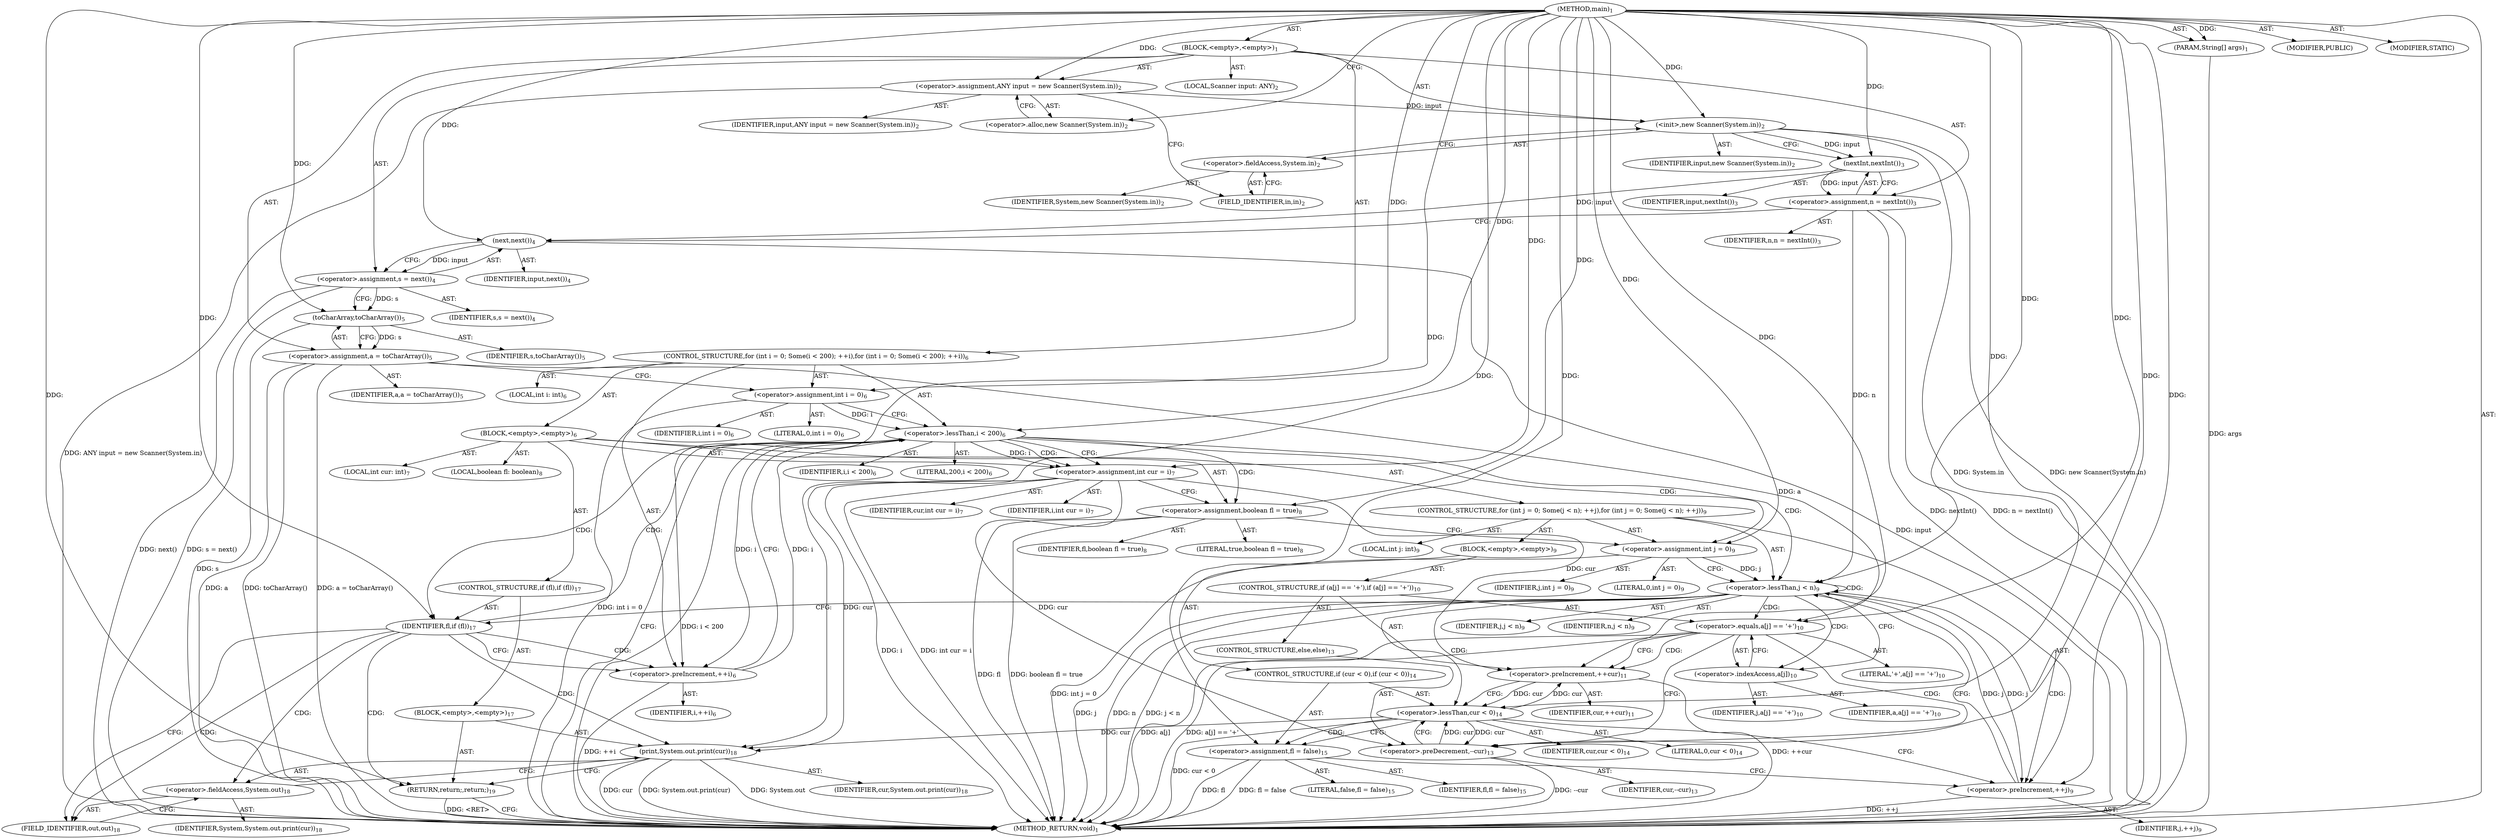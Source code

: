digraph "main" {  
"19" [label = <(METHOD,main)<SUB>1</SUB>> ]
"20" [label = <(PARAM,String[] args)<SUB>1</SUB>> ]
"21" [label = <(BLOCK,&lt;empty&gt;,&lt;empty&gt;)<SUB>1</SUB>> ]
"4" [label = <(LOCAL,Scanner input: ANY)<SUB>2</SUB>> ]
"22" [label = <(&lt;operator&gt;.assignment,ANY input = new Scanner(System.in))<SUB>2</SUB>> ]
"23" [label = <(IDENTIFIER,input,ANY input = new Scanner(System.in))<SUB>2</SUB>> ]
"24" [label = <(&lt;operator&gt;.alloc,new Scanner(System.in))<SUB>2</SUB>> ]
"25" [label = <(&lt;init&gt;,new Scanner(System.in))<SUB>2</SUB>> ]
"3" [label = <(IDENTIFIER,input,new Scanner(System.in))<SUB>2</SUB>> ]
"26" [label = <(&lt;operator&gt;.fieldAccess,System.in)<SUB>2</SUB>> ]
"27" [label = <(IDENTIFIER,System,new Scanner(System.in))<SUB>2</SUB>> ]
"28" [label = <(FIELD_IDENTIFIER,in,in)<SUB>2</SUB>> ]
"29" [label = <(&lt;operator&gt;.assignment,n = nextInt())<SUB>3</SUB>> ]
"30" [label = <(IDENTIFIER,n,n = nextInt())<SUB>3</SUB>> ]
"31" [label = <(nextInt,nextInt())<SUB>3</SUB>> ]
"32" [label = <(IDENTIFIER,input,nextInt())<SUB>3</SUB>> ]
"33" [label = <(&lt;operator&gt;.assignment,s = next())<SUB>4</SUB>> ]
"34" [label = <(IDENTIFIER,s,s = next())<SUB>4</SUB>> ]
"35" [label = <(next,next())<SUB>4</SUB>> ]
"36" [label = <(IDENTIFIER,input,next())<SUB>4</SUB>> ]
"37" [label = <(&lt;operator&gt;.assignment,a = toCharArray())<SUB>5</SUB>> ]
"38" [label = <(IDENTIFIER,a,a = toCharArray())<SUB>5</SUB>> ]
"39" [label = <(toCharArray,toCharArray())<SUB>5</SUB>> ]
"40" [label = <(IDENTIFIER,s,toCharArray())<SUB>5</SUB>> ]
"41" [label = <(CONTROL_STRUCTURE,for (int i = 0; Some(i &lt; 200); ++i),for (int i = 0; Some(i &lt; 200); ++i))<SUB>6</SUB>> ]
"42" [label = <(LOCAL,int i: int)<SUB>6</SUB>> ]
"43" [label = <(&lt;operator&gt;.assignment,int i = 0)<SUB>6</SUB>> ]
"44" [label = <(IDENTIFIER,i,int i = 0)<SUB>6</SUB>> ]
"45" [label = <(LITERAL,0,int i = 0)<SUB>6</SUB>> ]
"46" [label = <(&lt;operator&gt;.lessThan,i &lt; 200)<SUB>6</SUB>> ]
"47" [label = <(IDENTIFIER,i,i &lt; 200)<SUB>6</SUB>> ]
"48" [label = <(LITERAL,200,i &lt; 200)<SUB>6</SUB>> ]
"49" [label = <(&lt;operator&gt;.preIncrement,++i)<SUB>6</SUB>> ]
"50" [label = <(IDENTIFIER,i,++i)<SUB>6</SUB>> ]
"51" [label = <(BLOCK,&lt;empty&gt;,&lt;empty&gt;)<SUB>6</SUB>> ]
"52" [label = <(LOCAL,int cur: int)<SUB>7</SUB>> ]
"53" [label = <(&lt;operator&gt;.assignment,int cur = i)<SUB>7</SUB>> ]
"54" [label = <(IDENTIFIER,cur,int cur = i)<SUB>7</SUB>> ]
"55" [label = <(IDENTIFIER,i,int cur = i)<SUB>7</SUB>> ]
"56" [label = <(LOCAL,boolean fl: boolean)<SUB>8</SUB>> ]
"57" [label = <(&lt;operator&gt;.assignment,boolean fl = true)<SUB>8</SUB>> ]
"58" [label = <(IDENTIFIER,fl,boolean fl = true)<SUB>8</SUB>> ]
"59" [label = <(LITERAL,true,boolean fl = true)<SUB>8</SUB>> ]
"60" [label = <(CONTROL_STRUCTURE,for (int j = 0; Some(j &lt; n); ++j),for (int j = 0; Some(j &lt; n); ++j))<SUB>9</SUB>> ]
"61" [label = <(LOCAL,int j: int)<SUB>9</SUB>> ]
"62" [label = <(&lt;operator&gt;.assignment,int j = 0)<SUB>9</SUB>> ]
"63" [label = <(IDENTIFIER,j,int j = 0)<SUB>9</SUB>> ]
"64" [label = <(LITERAL,0,int j = 0)<SUB>9</SUB>> ]
"65" [label = <(&lt;operator&gt;.lessThan,j &lt; n)<SUB>9</SUB>> ]
"66" [label = <(IDENTIFIER,j,j &lt; n)<SUB>9</SUB>> ]
"67" [label = <(IDENTIFIER,n,j &lt; n)<SUB>9</SUB>> ]
"68" [label = <(&lt;operator&gt;.preIncrement,++j)<SUB>9</SUB>> ]
"69" [label = <(IDENTIFIER,j,++j)<SUB>9</SUB>> ]
"70" [label = <(BLOCK,&lt;empty&gt;,&lt;empty&gt;)<SUB>9</SUB>> ]
"71" [label = <(CONTROL_STRUCTURE,if (a[j] == '+'),if (a[j] == '+'))<SUB>10</SUB>> ]
"72" [label = <(&lt;operator&gt;.equals,a[j] == '+')<SUB>10</SUB>> ]
"73" [label = <(&lt;operator&gt;.indexAccess,a[j])<SUB>10</SUB>> ]
"74" [label = <(IDENTIFIER,a,a[j] == '+')<SUB>10</SUB>> ]
"75" [label = <(IDENTIFIER,j,a[j] == '+')<SUB>10</SUB>> ]
"76" [label = <(LITERAL,'+',a[j] == '+')<SUB>10</SUB>> ]
"77" [label = <(&lt;operator&gt;.preIncrement,++cur)<SUB>11</SUB>> ]
"78" [label = <(IDENTIFIER,cur,++cur)<SUB>11</SUB>> ]
"79" [label = <(CONTROL_STRUCTURE,else,else)<SUB>13</SUB>> ]
"80" [label = <(&lt;operator&gt;.preDecrement,--cur)<SUB>13</SUB>> ]
"81" [label = <(IDENTIFIER,cur,--cur)<SUB>13</SUB>> ]
"82" [label = <(CONTROL_STRUCTURE,if (cur &lt; 0),if (cur &lt; 0))<SUB>14</SUB>> ]
"83" [label = <(&lt;operator&gt;.lessThan,cur &lt; 0)<SUB>14</SUB>> ]
"84" [label = <(IDENTIFIER,cur,cur &lt; 0)<SUB>14</SUB>> ]
"85" [label = <(LITERAL,0,cur &lt; 0)<SUB>14</SUB>> ]
"86" [label = <(&lt;operator&gt;.assignment,fl = false)<SUB>15</SUB>> ]
"87" [label = <(IDENTIFIER,fl,fl = false)<SUB>15</SUB>> ]
"88" [label = <(LITERAL,false,fl = false)<SUB>15</SUB>> ]
"89" [label = <(CONTROL_STRUCTURE,if (fl),if (fl))<SUB>17</SUB>> ]
"90" [label = <(IDENTIFIER,fl,if (fl))<SUB>17</SUB>> ]
"91" [label = <(BLOCK,&lt;empty&gt;,&lt;empty&gt;)<SUB>17</SUB>> ]
"92" [label = <(print,System.out.print(cur))<SUB>18</SUB>> ]
"93" [label = <(&lt;operator&gt;.fieldAccess,System.out)<SUB>18</SUB>> ]
"94" [label = <(IDENTIFIER,System,System.out.print(cur))<SUB>18</SUB>> ]
"95" [label = <(FIELD_IDENTIFIER,out,out)<SUB>18</SUB>> ]
"96" [label = <(IDENTIFIER,cur,System.out.print(cur))<SUB>18</SUB>> ]
"97" [label = <(RETURN,return;,return;)<SUB>19</SUB>> ]
"98" [label = <(MODIFIER,PUBLIC)> ]
"99" [label = <(MODIFIER,STATIC)> ]
"100" [label = <(METHOD_RETURN,void)<SUB>1</SUB>> ]
  "19" -> "20"  [ label = "AST: "] 
  "19" -> "21"  [ label = "AST: "] 
  "19" -> "98"  [ label = "AST: "] 
  "19" -> "99"  [ label = "AST: "] 
  "19" -> "100"  [ label = "AST: "] 
  "21" -> "4"  [ label = "AST: "] 
  "21" -> "22"  [ label = "AST: "] 
  "21" -> "25"  [ label = "AST: "] 
  "21" -> "29"  [ label = "AST: "] 
  "21" -> "33"  [ label = "AST: "] 
  "21" -> "37"  [ label = "AST: "] 
  "21" -> "41"  [ label = "AST: "] 
  "22" -> "23"  [ label = "AST: "] 
  "22" -> "24"  [ label = "AST: "] 
  "25" -> "3"  [ label = "AST: "] 
  "25" -> "26"  [ label = "AST: "] 
  "26" -> "27"  [ label = "AST: "] 
  "26" -> "28"  [ label = "AST: "] 
  "29" -> "30"  [ label = "AST: "] 
  "29" -> "31"  [ label = "AST: "] 
  "31" -> "32"  [ label = "AST: "] 
  "33" -> "34"  [ label = "AST: "] 
  "33" -> "35"  [ label = "AST: "] 
  "35" -> "36"  [ label = "AST: "] 
  "37" -> "38"  [ label = "AST: "] 
  "37" -> "39"  [ label = "AST: "] 
  "39" -> "40"  [ label = "AST: "] 
  "41" -> "42"  [ label = "AST: "] 
  "41" -> "43"  [ label = "AST: "] 
  "41" -> "46"  [ label = "AST: "] 
  "41" -> "49"  [ label = "AST: "] 
  "41" -> "51"  [ label = "AST: "] 
  "43" -> "44"  [ label = "AST: "] 
  "43" -> "45"  [ label = "AST: "] 
  "46" -> "47"  [ label = "AST: "] 
  "46" -> "48"  [ label = "AST: "] 
  "49" -> "50"  [ label = "AST: "] 
  "51" -> "52"  [ label = "AST: "] 
  "51" -> "53"  [ label = "AST: "] 
  "51" -> "56"  [ label = "AST: "] 
  "51" -> "57"  [ label = "AST: "] 
  "51" -> "60"  [ label = "AST: "] 
  "51" -> "89"  [ label = "AST: "] 
  "53" -> "54"  [ label = "AST: "] 
  "53" -> "55"  [ label = "AST: "] 
  "57" -> "58"  [ label = "AST: "] 
  "57" -> "59"  [ label = "AST: "] 
  "60" -> "61"  [ label = "AST: "] 
  "60" -> "62"  [ label = "AST: "] 
  "60" -> "65"  [ label = "AST: "] 
  "60" -> "68"  [ label = "AST: "] 
  "60" -> "70"  [ label = "AST: "] 
  "62" -> "63"  [ label = "AST: "] 
  "62" -> "64"  [ label = "AST: "] 
  "65" -> "66"  [ label = "AST: "] 
  "65" -> "67"  [ label = "AST: "] 
  "68" -> "69"  [ label = "AST: "] 
  "70" -> "71"  [ label = "AST: "] 
  "70" -> "82"  [ label = "AST: "] 
  "71" -> "72"  [ label = "AST: "] 
  "71" -> "77"  [ label = "AST: "] 
  "71" -> "79"  [ label = "AST: "] 
  "72" -> "73"  [ label = "AST: "] 
  "72" -> "76"  [ label = "AST: "] 
  "73" -> "74"  [ label = "AST: "] 
  "73" -> "75"  [ label = "AST: "] 
  "77" -> "78"  [ label = "AST: "] 
  "79" -> "80"  [ label = "AST: "] 
  "80" -> "81"  [ label = "AST: "] 
  "82" -> "83"  [ label = "AST: "] 
  "82" -> "86"  [ label = "AST: "] 
  "83" -> "84"  [ label = "AST: "] 
  "83" -> "85"  [ label = "AST: "] 
  "86" -> "87"  [ label = "AST: "] 
  "86" -> "88"  [ label = "AST: "] 
  "89" -> "90"  [ label = "AST: "] 
  "89" -> "91"  [ label = "AST: "] 
  "91" -> "92"  [ label = "AST: "] 
  "91" -> "97"  [ label = "AST: "] 
  "92" -> "93"  [ label = "AST: "] 
  "92" -> "96"  [ label = "AST: "] 
  "93" -> "94"  [ label = "AST: "] 
  "93" -> "95"  [ label = "AST: "] 
  "22" -> "28"  [ label = "CFG: "] 
  "25" -> "31"  [ label = "CFG: "] 
  "29" -> "35"  [ label = "CFG: "] 
  "33" -> "39"  [ label = "CFG: "] 
  "37" -> "43"  [ label = "CFG: "] 
  "24" -> "22"  [ label = "CFG: "] 
  "26" -> "25"  [ label = "CFG: "] 
  "31" -> "29"  [ label = "CFG: "] 
  "35" -> "33"  [ label = "CFG: "] 
  "39" -> "37"  [ label = "CFG: "] 
  "43" -> "46"  [ label = "CFG: "] 
  "46" -> "100"  [ label = "CFG: "] 
  "46" -> "53"  [ label = "CFG: "] 
  "49" -> "46"  [ label = "CFG: "] 
  "28" -> "26"  [ label = "CFG: "] 
  "53" -> "57"  [ label = "CFG: "] 
  "57" -> "62"  [ label = "CFG: "] 
  "62" -> "65"  [ label = "CFG: "] 
  "65" -> "90"  [ label = "CFG: "] 
  "65" -> "73"  [ label = "CFG: "] 
  "68" -> "65"  [ label = "CFG: "] 
  "90" -> "95"  [ label = "CFG: "] 
  "90" -> "49"  [ label = "CFG: "] 
  "92" -> "97"  [ label = "CFG: "] 
  "97" -> "100"  [ label = "CFG: "] 
  "72" -> "77"  [ label = "CFG: "] 
  "72" -> "80"  [ label = "CFG: "] 
  "77" -> "83"  [ label = "CFG: "] 
  "83" -> "86"  [ label = "CFG: "] 
  "83" -> "68"  [ label = "CFG: "] 
  "86" -> "68"  [ label = "CFG: "] 
  "93" -> "92"  [ label = "CFG: "] 
  "73" -> "72"  [ label = "CFG: "] 
  "80" -> "83"  [ label = "CFG: "] 
  "95" -> "93"  [ label = "CFG: "] 
  "19" -> "24"  [ label = "CFG: "] 
  "97" -> "100"  [ label = "DDG: &lt;RET&gt;"] 
  "20" -> "100"  [ label = "DDG: args"] 
  "22" -> "100"  [ label = "DDG: ANY input = new Scanner(System.in)"] 
  "25" -> "100"  [ label = "DDG: System.in"] 
  "25" -> "100"  [ label = "DDG: new Scanner(System.in)"] 
  "29" -> "100"  [ label = "DDG: nextInt()"] 
  "29" -> "100"  [ label = "DDG: n = nextInt()"] 
  "35" -> "100"  [ label = "DDG: input"] 
  "33" -> "100"  [ label = "DDG: next()"] 
  "33" -> "100"  [ label = "DDG: s = next()"] 
  "37" -> "100"  [ label = "DDG: a"] 
  "39" -> "100"  [ label = "DDG: s"] 
  "37" -> "100"  [ label = "DDG: toCharArray()"] 
  "37" -> "100"  [ label = "DDG: a = toCharArray()"] 
  "43" -> "100"  [ label = "DDG: int i = 0"] 
  "46" -> "100"  [ label = "DDG: i &lt; 200"] 
  "53" -> "100"  [ label = "DDG: i"] 
  "53" -> "100"  [ label = "DDG: int cur = i"] 
  "57" -> "100"  [ label = "DDG: fl"] 
  "57" -> "100"  [ label = "DDG: boolean fl = true"] 
  "62" -> "100"  [ label = "DDG: int j = 0"] 
  "65" -> "100"  [ label = "DDG: j"] 
  "65" -> "100"  [ label = "DDG: n"] 
  "65" -> "100"  [ label = "DDG: j &lt; n"] 
  "49" -> "100"  [ label = "DDG: ++i"] 
  "92" -> "100"  [ label = "DDG: System.out"] 
  "92" -> "100"  [ label = "DDG: cur"] 
  "92" -> "100"  [ label = "DDG: System.out.print(cur)"] 
  "72" -> "100"  [ label = "DDG: a[j]"] 
  "72" -> "100"  [ label = "DDG: a[j] == '+'"] 
  "80" -> "100"  [ label = "DDG: --cur"] 
  "77" -> "100"  [ label = "DDG: ++cur"] 
  "83" -> "100"  [ label = "DDG: cur &lt; 0"] 
  "86" -> "100"  [ label = "DDG: fl"] 
  "86" -> "100"  [ label = "DDG: fl = false"] 
  "68" -> "100"  [ label = "DDG: ++j"] 
  "19" -> "20"  [ label = "DDG: "] 
  "19" -> "22"  [ label = "DDG: "] 
  "31" -> "29"  [ label = "DDG: input"] 
  "35" -> "33"  [ label = "DDG: input"] 
  "39" -> "37"  [ label = "DDG: s"] 
  "22" -> "25"  [ label = "DDG: input"] 
  "19" -> "25"  [ label = "DDG: "] 
  "19" -> "43"  [ label = "DDG: "] 
  "25" -> "31"  [ label = "DDG: input"] 
  "19" -> "31"  [ label = "DDG: "] 
  "31" -> "35"  [ label = "DDG: input"] 
  "19" -> "35"  [ label = "DDG: "] 
  "33" -> "39"  [ label = "DDG: s"] 
  "19" -> "39"  [ label = "DDG: "] 
  "43" -> "46"  [ label = "DDG: i"] 
  "49" -> "46"  [ label = "DDG: i"] 
  "19" -> "46"  [ label = "DDG: "] 
  "19" -> "49"  [ label = "DDG: "] 
  "46" -> "49"  [ label = "DDG: i"] 
  "46" -> "53"  [ label = "DDG: i"] 
  "19" -> "53"  [ label = "DDG: "] 
  "19" -> "57"  [ label = "DDG: "] 
  "19" -> "62"  [ label = "DDG: "] 
  "19" -> "90"  [ label = "DDG: "] 
  "62" -> "65"  [ label = "DDG: j"] 
  "68" -> "65"  [ label = "DDG: j"] 
  "19" -> "65"  [ label = "DDG: "] 
  "29" -> "65"  [ label = "DDG: n"] 
  "65" -> "68"  [ label = "DDG: j"] 
  "19" -> "68"  [ label = "DDG: "] 
  "19" -> "97"  [ label = "DDG: "] 
  "19" -> "86"  [ label = "DDG: "] 
  "53" -> "92"  [ label = "DDG: cur"] 
  "83" -> "92"  [ label = "DDG: cur"] 
  "19" -> "92"  [ label = "DDG: "] 
  "37" -> "72"  [ label = "DDG: a"] 
  "19" -> "72"  [ label = "DDG: "] 
  "53" -> "77"  [ label = "DDG: cur"] 
  "83" -> "77"  [ label = "DDG: cur"] 
  "19" -> "77"  [ label = "DDG: "] 
  "80" -> "83"  [ label = "DDG: cur"] 
  "77" -> "83"  [ label = "DDG: cur"] 
  "19" -> "83"  [ label = "DDG: "] 
  "53" -> "80"  [ label = "DDG: cur"] 
  "83" -> "80"  [ label = "DDG: cur"] 
  "19" -> "80"  [ label = "DDG: "] 
  "46" -> "57"  [ label = "CDG: "] 
  "46" -> "53"  [ label = "CDG: "] 
  "46" -> "65"  [ label = "CDG: "] 
  "46" -> "90"  [ label = "CDG: "] 
  "46" -> "62"  [ label = "CDG: "] 
  "65" -> "68"  [ label = "CDG: "] 
  "65" -> "73"  [ label = "CDG: "] 
  "65" -> "83"  [ label = "CDG: "] 
  "65" -> "72"  [ label = "CDG: "] 
  "65" -> "65"  [ label = "CDG: "] 
  "90" -> "49"  [ label = "CDG: "] 
  "90" -> "46"  [ label = "CDG: "] 
  "90" -> "95"  [ label = "CDG: "] 
  "90" -> "92"  [ label = "CDG: "] 
  "90" -> "97"  [ label = "CDG: "] 
  "90" -> "93"  [ label = "CDG: "] 
  "72" -> "80"  [ label = "CDG: "] 
  "72" -> "77"  [ label = "CDG: "] 
  "83" -> "86"  [ label = "CDG: "] 
}
